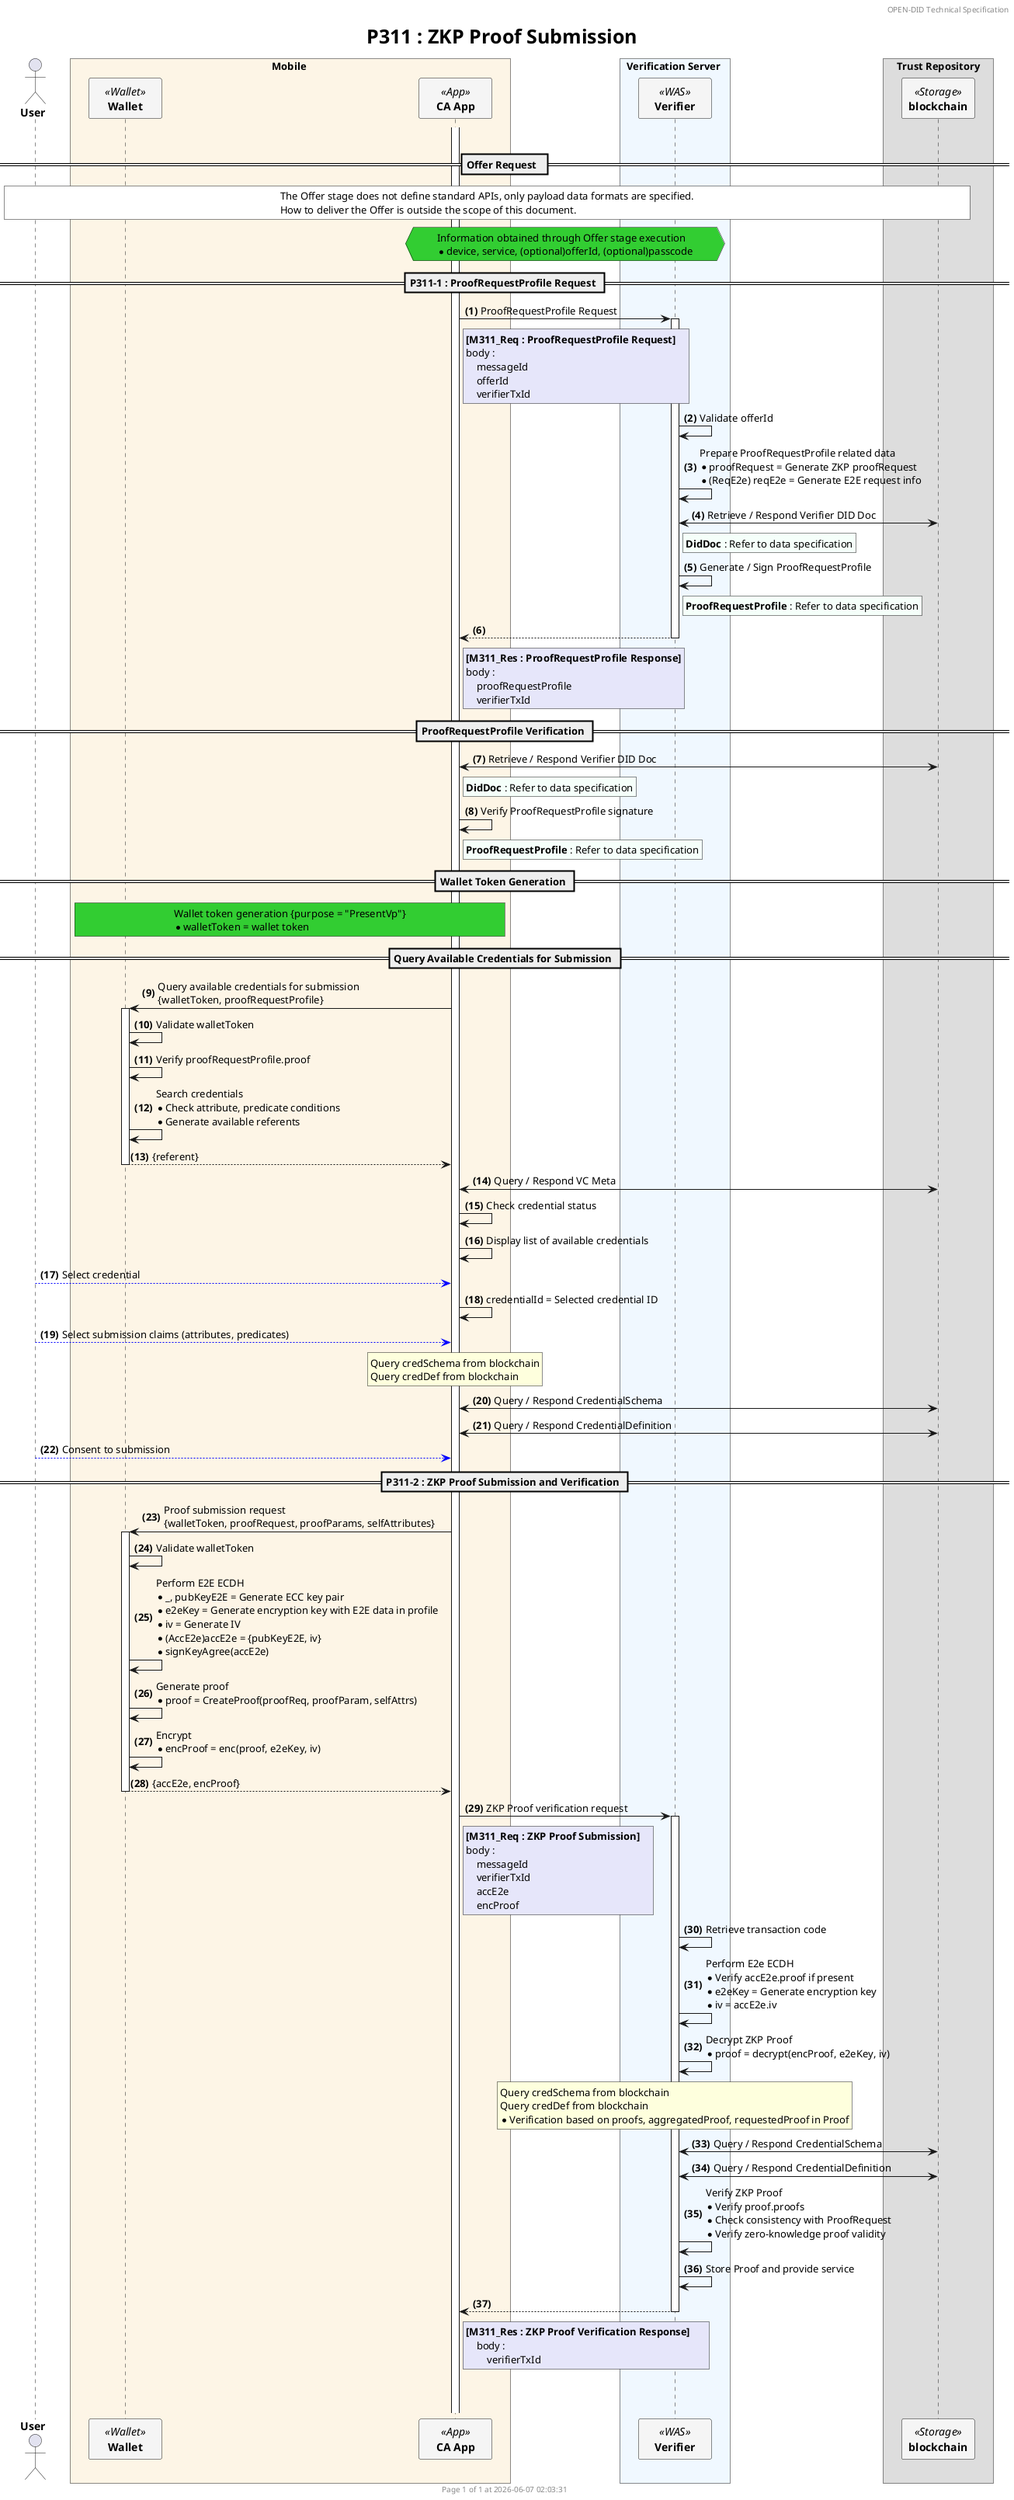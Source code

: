 @startuml P311_submit_zkp_proof
'- - - - - - - - - - - - - - - - - - - - - - - - - - - - - - - - - - - - - - - - - - - - - - - - - - - - - - - - - - -
' Settings
'- - - - - - - - - - - - - - - - - - - - - - - - - - - - - - - - - - - - - - - - - - - - - - - - - - - - - - - - - - -
'=== Header and Footer ===
header OPEN-DID Technical Specification
footer
  	Page %page% of %lastpage% at %date("yyyy-MM-dd hh:mm:ss")
end footer

'=== Title ===
title
	<size:25>P311 : ZKP Proof Submission </size>
end title

'=== Options ===
' Auto numbering: ex) "<b>000." => Display as 3-digit number with leading zeros
autonumber "<b>(#)</b>"
' Hide participant box at bottom of page
'hide footbox

'=== Participants ===
skinparam ParticipantPadding 20
skinparam BoxPadding 20
skinparam MaxMessageSize 500
skinparam MinClassWidth 80

actor "**User**" as USER

box Mobile #OldLace
    participant "**Wallet**" as WALLET <<Wallet>> #WhiteSmoke
    participant "**CA App**" as CA <<App>> #WhiteSmoke    
end box

box Verification Server #AliceBlue
    participant "**Verifier**" as SP <<WAS>> #WhiteSmoke
end box

box Trust Repository
    participant "**blockchain**" as BC <<Storage>> #WhiteSmoke
end box 

'- - - - - - - - - - - - - - - - - - - - - - - - - - - - - - - - - - - - - - - - - - - - - - - - - - - - - - - - - - -
' Constants
'- - - - - - - - - - - - - - - - - - - - - - - - - - - - - - - - - - - - - - - - - - - - - - - - - - - - - - - - - - -

!$refdoc = "Refer to separate document"
!$doc = "Refer to data specification"

'- - - - - - - - - - - - - - - - - - - - - - - - - - - - - - - - - - - - - - - - - - - - - - - - - - - - - - - - - - -
' Content
'- - - - - - - - - - - - - - - - - - - - - - - - - - - - - - - - - - - - - - - - - - - - - - - - - - - - - - - - - - -
|||

== Offer Request  ==

rnote across #white    
    The Offer stage does not define standard APIs, only payload data formats are specified.
    How to deliver the Offer is outside the scope of this document.
end note

hnote over CA, SP #LimeGreen
    Information obtained through Offer stage execution
    * device, service, (optional)offerId, (optional)passcode
end hnote

== P311-1 : ProofRequestProfile Request ==
activate CA

CA -> SP++ : ProofRequestProfile Request
rnote right of CA #Lavender
    **[M311_Req : ProofRequestProfile Request]**    
    body : 
        messageId
        offerId
        verifierTxId
end note

SP -> SP : Validate offerId

SP -> SP : Prepare ProofRequestProfile related data\
            \n* proofRequest = Generate ZKP proofRequest\
            \n* (ReqE2e) reqE2e = Generate E2E request info
SP <-> BC : Retrieve / Respond Verifier DID Doc

rnote right of SP #MintCream    
    **DidDoc** : $doc
end note
SP -> SP : Generate / Sign ProofRequestProfile
rnote right of SP #MintCream    
    **ProofRequestProfile** : $doc
end note

return
rnote right of CA #Lavender
    **[M311_Res : ProofRequestProfile Response]**
    body : 
        proofRequestProfile
        verifierTxId
end note

== ProofRequestProfile Verification ==

CA <-> BC : Retrieve / Respond Verifier DID Doc

rnote right of CA #MintCream    
    **DidDoc** : $doc
end note

CA -> CA : Verify ProofRequestProfile signature
rnote right of CA #MintCream    
    **ProofRequestProfile** : $doc
end note

== Wallet Token Generation ==

rnote over WALLET, CA #LimeGreen
    Wallet token generation {purpose = "PresentVp"}
    * walletToken = wallet token
end rnote

== Query Available Credentials for Submission ==

CA -> WALLET++ : Query available credentials for submission\n{walletToken, proofRequestProfile}

WALLET -> WALLET : Validate walletToken
WALLET -> WALLET : Verify proofRequestProfile.proof
WALLET -> WALLET : Search credentials\
        \n* Check attribute, predicate conditions\
        \n* Generate available referents

return {referent}
CA <-> BC : Query / Respond VC Meta
CA -> CA : Check credential status
CA -> CA : Display list of available credentials

USER -[#Blue]-> CA : Select credential
CA -> CA : credentialId = Selected credential ID

USER -[#Blue]-> CA : Select submission claims (attributes, predicates)

rnote over CA
    Query credSchema from blockchain
    Query credDef from blockchain
end note

CA <-> BC : Query / Respond CredentialSchema
CA <-> BC : Query / Respond CredentialDefinition

USER -[#Blue]-> CA : Consent to submission

== P311-2 : ZKP Proof Submission and Verification ==

CA -> WALLET++ : Proof submission request\n{walletToken, proofRequest, proofParams, selfAttributes}

WALLET -> WALLET : Validate walletToken

WALLET -> WALLET : Perform E2E ECDH\
        \n* _, pubKeyE2E = Generate ECC key pair\
        \n* e2eKey = Generate encryption key with E2E data in profile\
        \n* iv = Generate IV\
        \n* (AccE2e)accE2e = {pubKeyE2E, iv}\
        \n* signKeyAgree(accE2e)

WALLET -> WALLET : Generate proof\
        \n* proof = CreateProof(proofReq, proofParam, selfAttrs)

WALLET -> WALLET : Encrypt\
        \n* encProof = enc(proof, e2eKey, iv)

return {accE2e, encProof}

CA -> SP++ : ZKP Proof verification request
rnote right of CA #Lavender
    **[M311_Req : ZKP Proof Submission]**    
    body : 
        messageId
        verifierTxId
        accE2e
        encProof
end note

SP -> SP : Retrieve transaction code
SP -> SP : Perform E2e ECDH\
        \n* Verify accE2e.proof if present\
        \n* e2eKey = Generate encryption key\
        \n* iv = accE2e.iv
        
SP -> SP : Decrypt ZKP Proof\
        \n* proof = decrypt(encProof, e2eKey, iv)

rnote over SP
    Query credSchema from blockchain
    Query credDef from blockchain
    * Verification based on proofs, aggregatedProof, requestedProof in Proof
end note

SP <-> BC : Query / Respond CredentialSchema
SP <-> BC : Query / Respond CredentialDefinition

SP -> SP : Verify ZKP Proof\
        \n* Verify proof.proofs\
        \n* Check consistency with ProofRequest\
        \n* Verify zero-knowledge proof validity

SP -> SP : Store Proof and provide service

return
rnote right of CA #Lavender
    **[M311_Res : ZKP Proof Verification Response]**      
        body : 
            verifierTxId        
end note

|||
|||
@enduml